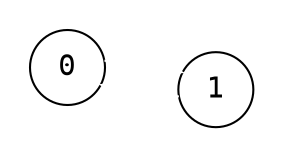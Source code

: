 digraph {
    node [shape=circle, fontname="monospace"];
    edge [arrowsize=0.5];
    layout=neato;
    pad=0.2;
    fontsize=12;
    fontname="monospace";

    0 [label="0"];
    1 [label="1"];

    0 -> 1 -> 0 [color="white"];
}